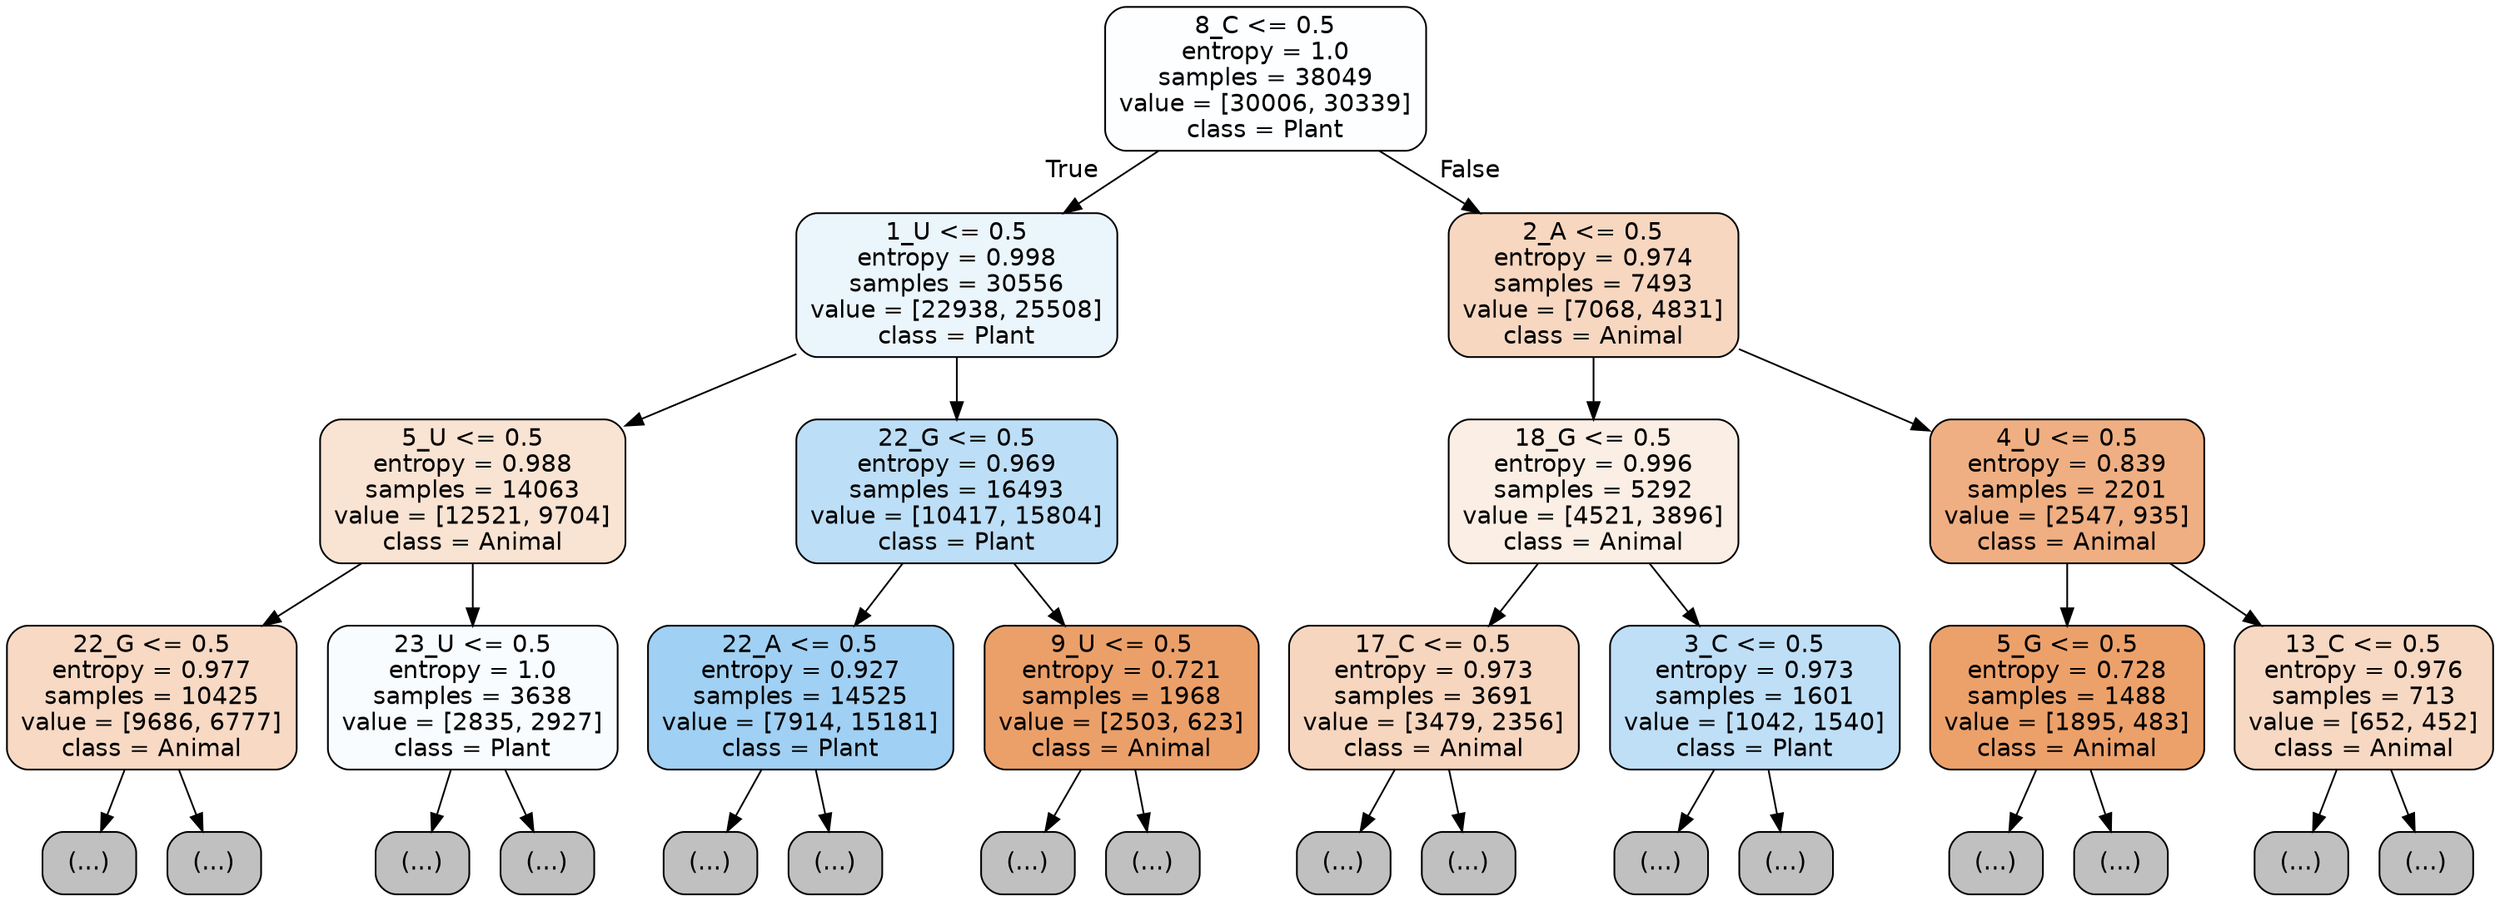 digraph Tree {
node [shape=box, style="filled, rounded", color="black", fontname="helvetica"] ;
edge [fontname="helvetica"] ;
0 [label="8_C <= 0.5\nentropy = 1.0\nsamples = 38049\nvalue = [30006, 30339]\nclass = Plant", fillcolor="#fdfeff"] ;
1 [label="1_U <= 0.5\nentropy = 0.998\nsamples = 30556\nvalue = [22938, 25508]\nclass = Plant", fillcolor="#ebf5fc"] ;
0 -> 1 [labeldistance=2.5, labelangle=45, headlabel="True"] ;
2 [label="5_U <= 0.5\nentropy = 0.988\nsamples = 14063\nvalue = [12521, 9704]\nclass = Animal", fillcolor="#f9e3d2"] ;
1 -> 2 ;
3 [label="22_G <= 0.5\nentropy = 0.977\nsamples = 10425\nvalue = [9686, 6777]\nclass = Animal", fillcolor="#f7d9c4"] ;
2 -> 3 ;
4 [label="(...)", fillcolor="#C0C0C0"] ;
3 -> 4 ;
4801 [label="(...)", fillcolor="#C0C0C0"] ;
3 -> 4801 ;
5440 [label="23_U <= 0.5\nentropy = 1.0\nsamples = 3638\nvalue = [2835, 2927]\nclass = Plant", fillcolor="#f9fcfe"] ;
2 -> 5440 ;
5441 [label="(...)", fillcolor="#C0C0C0"] ;
5440 -> 5441 ;
7240 [label="(...)", fillcolor="#C0C0C0"] ;
5440 -> 7240 ;
7341 [label="22_G <= 0.5\nentropy = 0.969\nsamples = 16493\nvalue = [10417, 15804]\nclass = Plant", fillcolor="#bcdef6"] ;
1 -> 7341 ;
7342 [label="22_A <= 0.5\nentropy = 0.927\nsamples = 14525\nvalue = [7914, 15181]\nclass = Plant", fillcolor="#a0d0f3"] ;
7341 -> 7342 ;
7343 [label="(...)", fillcolor="#C0C0C0"] ;
7342 -> 7343 ;
11708 [label="(...)", fillcolor="#C0C0C0"] ;
7342 -> 11708 ;
12437 [label="9_U <= 0.5\nentropy = 0.721\nsamples = 1968\nvalue = [2503, 623]\nclass = Animal", fillcolor="#eba06a"] ;
7341 -> 12437 ;
12438 [label="(...)", fillcolor="#C0C0C0"] ;
12437 -> 12438 ;
12899 [label="(...)", fillcolor="#C0C0C0"] ;
12437 -> 12899 ;
13078 [label="2_A <= 0.5\nentropy = 0.974\nsamples = 7493\nvalue = [7068, 4831]\nclass = Animal", fillcolor="#f7d7c0"] ;
0 -> 13078 [labeldistance=2.5, labelangle=-45, headlabel="False"] ;
13079 [label="18_G <= 0.5\nentropy = 0.996\nsamples = 5292\nvalue = [4521, 3896]\nclass = Animal", fillcolor="#fbeee4"] ;
13078 -> 13079 ;
13080 [label="17_C <= 0.5\nentropy = 0.973\nsamples = 3691\nvalue = [3479, 2356]\nclass = Animal", fillcolor="#f7d6bf"] ;
13079 -> 13080 ;
13081 [label="(...)", fillcolor="#C0C0C0"] ;
13080 -> 13081 ;
14538 [label="(...)", fillcolor="#C0C0C0"] ;
13080 -> 14538 ;
15075 [label="3_C <= 0.5\nentropy = 0.973\nsamples = 1601\nvalue = [1042, 1540]\nclass = Plant", fillcolor="#bfdff7"] ;
13079 -> 15075 ;
15076 [label="(...)", fillcolor="#C0C0C0"] ;
15075 -> 15076 ;
15675 [label="(...)", fillcolor="#C0C0C0"] ;
15075 -> 15675 ;
15828 [label="4_U <= 0.5\nentropy = 0.839\nsamples = 2201\nvalue = [2547, 935]\nclass = Animal", fillcolor="#efaf82"] ;
13078 -> 15828 ;
15829 [label="5_G <= 0.5\nentropy = 0.728\nsamples = 1488\nvalue = [1895, 483]\nclass = Animal", fillcolor="#eca16b"] ;
15828 -> 15829 ;
15830 [label="(...)", fillcolor="#C0C0C0"] ;
15829 -> 15830 ;
16289 [label="(...)", fillcolor="#C0C0C0"] ;
15829 -> 16289 ;
16472 [label="13_C <= 0.5\nentropy = 0.976\nsamples = 713\nvalue = [652, 452]\nclass = Animal", fillcolor="#f7d8c2"] ;
15828 -> 16472 ;
16473 [label="(...)", fillcolor="#C0C0C0"] ;
16472 -> 16473 ;
16666 [label="(...)", fillcolor="#C0C0C0"] ;
16472 -> 16666 ;
}